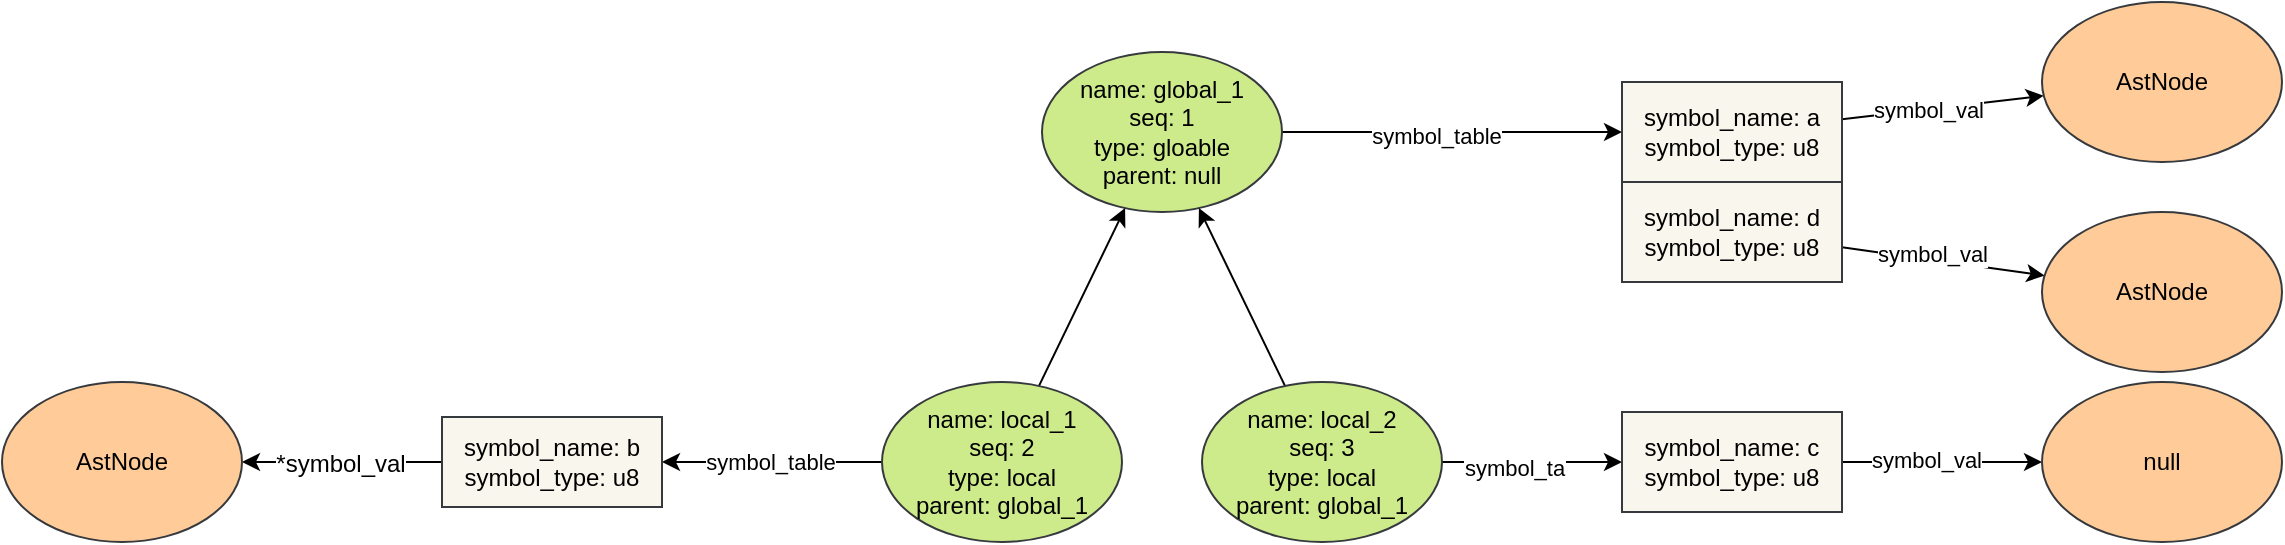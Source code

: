 <mxfile>
    <diagram id="AeNHVxHTNWx78PDLEp1t" name="作用域">
        <mxGraphModel dx="1965" dy="882" grid="1" gridSize="10" guides="1" tooltips="1" connect="1" arrows="1" fold="1" page="0" pageScale="1" pageWidth="827" pageHeight="1169" math="0" shadow="0">
            <root>
                <mxCell id="8zJ_PlbFqVKxmLDkKamQ-0"/>
                <mxCell id="8zJ_PlbFqVKxmLDkKamQ-1" parent="8zJ_PlbFqVKxmLDkKamQ-0"/>
                <mxCell id="8zJ_PlbFqVKxmLDkKamQ-21" style="edgeStyle=none;rounded=0;orthogonalLoop=1;jettySize=auto;html=1;" edge="1" parent="8zJ_PlbFqVKxmLDkKamQ-1" source="8zJ_PlbFqVKxmLDkKamQ-2" target="Z1mgromD7a7L5F83hWbL-1">
                    <mxGeometry relative="1" as="geometry">
                        <mxPoint x="600" y="100" as="targetPoint"/>
                    </mxGeometry>
                </mxCell>
                <mxCell id="8zJ_PlbFqVKxmLDkKamQ-22" value="symbol_table" style="edgeLabel;html=1;align=center;verticalAlign=middle;resizable=0;points=[];" vertex="1" connectable="0" parent="8zJ_PlbFqVKxmLDkKamQ-21">
                    <mxGeometry x="-0.099" y="-2" relative="1" as="geometry">
                        <mxPoint as="offset"/>
                    </mxGeometry>
                </mxCell>
                <mxCell id="8zJ_PlbFqVKxmLDkKamQ-2" value="name: global_1&lt;br&gt;seq: 1&lt;br&gt;type: gloable&lt;br&gt;parent: null" style="ellipse;whiteSpace=wrap;html=1;fillColor=#cdeb8b;strokeColor=#36393d;" vertex="1" parent="8zJ_PlbFqVKxmLDkKamQ-1">
                    <mxGeometry x="320" y="45" width="120" height="80" as="geometry"/>
                </mxCell>
                <mxCell id="8zJ_PlbFqVKxmLDkKamQ-7" style="rounded=0;orthogonalLoop=1;jettySize=auto;html=1;" edge="1" parent="8zJ_PlbFqVKxmLDkKamQ-1" source="8zJ_PlbFqVKxmLDkKamQ-3" target="8zJ_PlbFqVKxmLDkKamQ-2">
                    <mxGeometry relative="1" as="geometry"/>
                </mxCell>
                <mxCell id="8zJ_PlbFqVKxmLDkKamQ-26" style="edgeStyle=none;rounded=0;orthogonalLoop=1;jettySize=auto;html=1;" edge="1" parent="8zJ_PlbFqVKxmLDkKamQ-1" source="8zJ_PlbFqVKxmLDkKamQ-3" target="8zJ_PlbFqVKxmLDkKamQ-25">
                    <mxGeometry relative="1" as="geometry"/>
                </mxCell>
                <mxCell id="8zJ_PlbFqVKxmLDkKamQ-27" value="symbol_table" style="edgeLabel;html=1;align=center;verticalAlign=middle;resizable=0;points=[];" vertex="1" connectable="0" parent="8zJ_PlbFqVKxmLDkKamQ-26">
                    <mxGeometry x="0.22" y="-1" relative="1" as="geometry">
                        <mxPoint x="11" y="1" as="offset"/>
                    </mxGeometry>
                </mxCell>
                <mxCell id="8zJ_PlbFqVKxmLDkKamQ-3" value="name: local_1&lt;br&gt;seq: 2&lt;br&gt;type: local&lt;br&gt;parent: global_1" style="ellipse;whiteSpace=wrap;html=1;fillColor=#cdeb8b;strokeColor=#36393d;" vertex="1" parent="8zJ_PlbFqVKxmLDkKamQ-1">
                    <mxGeometry x="240" y="210" width="120" height="80" as="geometry"/>
                </mxCell>
                <mxCell id="8zJ_PlbFqVKxmLDkKamQ-19" style="edgeStyle=none;rounded=0;orthogonalLoop=1;jettySize=auto;html=1;" edge="1" parent="8zJ_PlbFqVKxmLDkKamQ-1" source="Z1mgromD7a7L5F83hWbL-1" target="8zJ_PlbFqVKxmLDkKamQ-9">
                    <mxGeometry relative="1" as="geometry">
                        <mxPoint x="760" y="95" as="sourcePoint"/>
                    </mxGeometry>
                </mxCell>
                <mxCell id="Z1mgromD7a7L5F83hWbL-5" value="symbol_val" style="edgeLabel;html=1;align=center;verticalAlign=middle;resizable=0;points=[];" vertex="1" connectable="0" parent="8zJ_PlbFqVKxmLDkKamQ-19">
                    <mxGeometry x="-0.154" relative="1" as="geometry">
                        <mxPoint as="offset"/>
                    </mxGeometry>
                </mxCell>
                <mxCell id="8zJ_PlbFqVKxmLDkKamQ-9" value="AstNode" style="ellipse;whiteSpace=wrap;html=1;fillColor=#ffcc99;strokeColor=#36393d;" vertex="1" parent="8zJ_PlbFqVKxmLDkKamQ-1">
                    <mxGeometry x="820" y="20" width="120" height="80" as="geometry"/>
                </mxCell>
                <mxCell id="8zJ_PlbFqVKxmLDkKamQ-13" value="AstNode" style="ellipse;whiteSpace=wrap;html=1;fillColor=#ffcc99;strokeColor=#36393d;" vertex="1" parent="8zJ_PlbFqVKxmLDkKamQ-1">
                    <mxGeometry x="820" y="125" width="120" height="80" as="geometry"/>
                </mxCell>
                <mxCell id="8zJ_PlbFqVKxmLDkKamQ-14" style="edgeStyle=none;rounded=0;orthogonalLoop=1;jettySize=auto;html=1;exitX=0.75;exitY=0;exitDx=0;exitDy=0;fillColor=#f9f7ed;strokeColor=#36393d;" edge="1" parent="8zJ_PlbFqVKxmLDkKamQ-1">
                    <mxGeometry relative="1" as="geometry">
                        <mxPoint x="630" y="90" as="sourcePoint"/>
                        <mxPoint x="630" y="90" as="targetPoint"/>
                    </mxGeometry>
                </mxCell>
                <mxCell id="8zJ_PlbFqVKxmLDkKamQ-20" style="edgeStyle=none;rounded=0;orthogonalLoop=1;jettySize=auto;html=1;" edge="1" parent="8zJ_PlbFqVKxmLDkKamQ-1" source="Z1mgromD7a7L5F83hWbL-2" target="8zJ_PlbFqVKxmLDkKamQ-13">
                    <mxGeometry relative="1" as="geometry">
                        <mxPoint x="760" y="143.333" as="sourcePoint"/>
                    </mxGeometry>
                </mxCell>
                <mxCell id="Z1mgromD7a7L5F83hWbL-6" value="symbol_val" style="edgeLabel;html=1;align=center;verticalAlign=middle;resizable=0;points=[];" vertex="1" connectable="0" parent="8zJ_PlbFqVKxmLDkKamQ-20">
                    <mxGeometry x="-0.12" y="3" relative="1" as="geometry">
                        <mxPoint as="offset"/>
                    </mxGeometry>
                </mxCell>
                <mxCell id="8zJ_PlbFqVKxmLDkKamQ-18" style="edgeStyle=none;rounded=0;orthogonalLoop=1;jettySize=auto;html=1;exitX=0.75;exitY=0;exitDx=0;exitDy=0;fillColor=#f9f7ed;strokeColor=#36393d;" edge="1" parent="8zJ_PlbFqVKxmLDkKamQ-1">
                    <mxGeometry relative="1" as="geometry">
                        <mxPoint x="630" y="100" as="sourcePoint"/>
                        <mxPoint x="630" y="100" as="targetPoint"/>
                    </mxGeometry>
                </mxCell>
                <mxCell id="8zJ_PlbFqVKxmLDkKamQ-24" style="edgeStyle=none;rounded=0;orthogonalLoop=1;jettySize=auto;html=1;" edge="1" parent="8zJ_PlbFqVKxmLDkKamQ-1" source="8zJ_PlbFqVKxmLDkKamQ-23" target="8zJ_PlbFqVKxmLDkKamQ-2">
                    <mxGeometry relative="1" as="geometry"/>
                </mxCell>
                <mxCell id="8zJ_PlbFqVKxmLDkKamQ-31" style="edgeStyle=none;rounded=0;orthogonalLoop=1;jettySize=auto;html=1;" edge="1" parent="8zJ_PlbFqVKxmLDkKamQ-1" source="8zJ_PlbFqVKxmLDkKamQ-23" target="Z1mgromD7a7L5F83hWbL-3">
                    <mxGeometry relative="1" as="geometry">
                        <mxPoint x="600" y="250" as="targetPoint"/>
                    </mxGeometry>
                </mxCell>
                <mxCell id="Z1mgromD7a7L5F83hWbL-8" value="symbol_ta" style="edgeLabel;html=1;align=center;verticalAlign=middle;resizable=0;points=[];" vertex="1" connectable="0" parent="8zJ_PlbFqVKxmLDkKamQ-31">
                    <mxGeometry x="-0.2" y="-2" relative="1" as="geometry">
                        <mxPoint y="1" as="offset"/>
                    </mxGeometry>
                </mxCell>
                <mxCell id="8zJ_PlbFqVKxmLDkKamQ-23" value="name: local_2&lt;br&gt;seq: 3&lt;br&gt;type: local&lt;br&gt;parent: global_1" style="ellipse;whiteSpace=wrap;html=1;fillColor=#cdeb8b;strokeColor=#36393d;" vertex="1" parent="8zJ_PlbFqVKxmLDkKamQ-1">
                    <mxGeometry x="400" y="210" width="120" height="80" as="geometry"/>
                </mxCell>
                <mxCell id="8zJ_PlbFqVKxmLDkKamQ-29" style="edgeStyle=none;rounded=0;orthogonalLoop=1;jettySize=auto;html=1;" edge="1" parent="8zJ_PlbFqVKxmLDkKamQ-1" source="8zJ_PlbFqVKxmLDkKamQ-25" target="8zJ_PlbFqVKxmLDkKamQ-28">
                    <mxGeometry relative="1" as="geometry"/>
                </mxCell>
                <mxCell id="Z1mgromD7a7L5F83hWbL-0" value="&lt;span style=&quot;font-size: 12px&quot;&gt;*symbol_val&lt;/span&gt;" style="edgeLabel;html=1;align=center;verticalAlign=middle;resizable=0;points=[];" vertex="1" connectable="0" parent="8zJ_PlbFqVKxmLDkKamQ-29">
                    <mxGeometry x="0.02" y="1" relative="1" as="geometry">
                        <mxPoint as="offset"/>
                    </mxGeometry>
                </mxCell>
                <mxCell id="8zJ_PlbFqVKxmLDkKamQ-25" value="symbol_name: b&lt;br&gt;symbol_type: u8" style="rounded=0;whiteSpace=wrap;html=1;fillColor=#f9f7ed;strokeColor=#36393d;" vertex="1" parent="8zJ_PlbFqVKxmLDkKamQ-1">
                    <mxGeometry x="20" y="227.5" width="110" height="45" as="geometry"/>
                </mxCell>
                <mxCell id="8zJ_PlbFqVKxmLDkKamQ-28" value="AstNode" style="ellipse;whiteSpace=wrap;html=1;fillColor=#ffcc99;strokeColor=#36393d;" vertex="1" parent="8zJ_PlbFqVKxmLDkKamQ-1">
                    <mxGeometry x="-200" y="210" width="120" height="80" as="geometry"/>
                </mxCell>
                <mxCell id="8zJ_PlbFqVKxmLDkKamQ-33" style="edgeStyle=none;rounded=0;orthogonalLoop=1;jettySize=auto;html=1;" edge="1" parent="8zJ_PlbFqVKxmLDkKamQ-1" source="Z1mgromD7a7L5F83hWbL-3" target="8zJ_PlbFqVKxmLDkKamQ-32">
                    <mxGeometry relative="1" as="geometry">
                        <mxPoint x="640" y="250" as="sourcePoint"/>
                    </mxGeometry>
                </mxCell>
                <mxCell id="Z1mgromD7a7L5F83hWbL-7" value="symbol_val" style="edgeLabel;html=1;align=center;verticalAlign=middle;resizable=0;points=[];" vertex="1" connectable="0" parent="8zJ_PlbFqVKxmLDkKamQ-33">
                    <mxGeometry x="-0.175" y="1" relative="1" as="geometry">
                        <mxPoint as="offset"/>
                    </mxGeometry>
                </mxCell>
                <mxCell id="8zJ_PlbFqVKxmLDkKamQ-32" value="null" style="ellipse;whiteSpace=wrap;html=1;fillColor=#ffcc99;strokeColor=#36393d;" vertex="1" parent="8zJ_PlbFqVKxmLDkKamQ-1">
                    <mxGeometry x="820" y="210" width="120" height="80" as="geometry"/>
                </mxCell>
                <mxCell id="Z1mgromD7a7L5F83hWbL-1" value="symbol_name: a&lt;br&gt;symbol_type: u8" style="rounded=0;whiteSpace=wrap;html=1;fillColor=#f9f7ed;strokeColor=#36393d;" vertex="1" parent="8zJ_PlbFqVKxmLDkKamQ-1">
                    <mxGeometry x="610" y="60" width="110" height="50" as="geometry"/>
                </mxCell>
                <mxCell id="Z1mgromD7a7L5F83hWbL-2" value="symbol_name: d&lt;br&gt;symbol_type: u8" style="rounded=0;whiteSpace=wrap;html=1;fillColor=#f9f7ed;strokeColor=#36393d;" vertex="1" parent="8zJ_PlbFqVKxmLDkKamQ-1">
                    <mxGeometry x="610" y="110" width="110" height="50" as="geometry"/>
                </mxCell>
                <mxCell id="Z1mgromD7a7L5F83hWbL-3" value="symbol_name: c&lt;br&gt;symbol_type: u8" style="rounded=0;whiteSpace=wrap;html=1;fillColor=#f9f7ed;strokeColor=#36393d;" vertex="1" parent="8zJ_PlbFqVKxmLDkKamQ-1">
                    <mxGeometry x="610" y="225" width="110" height="50" as="geometry"/>
                </mxCell>
            </root>
        </mxGraphModel>
    </diagram>
</mxfile>